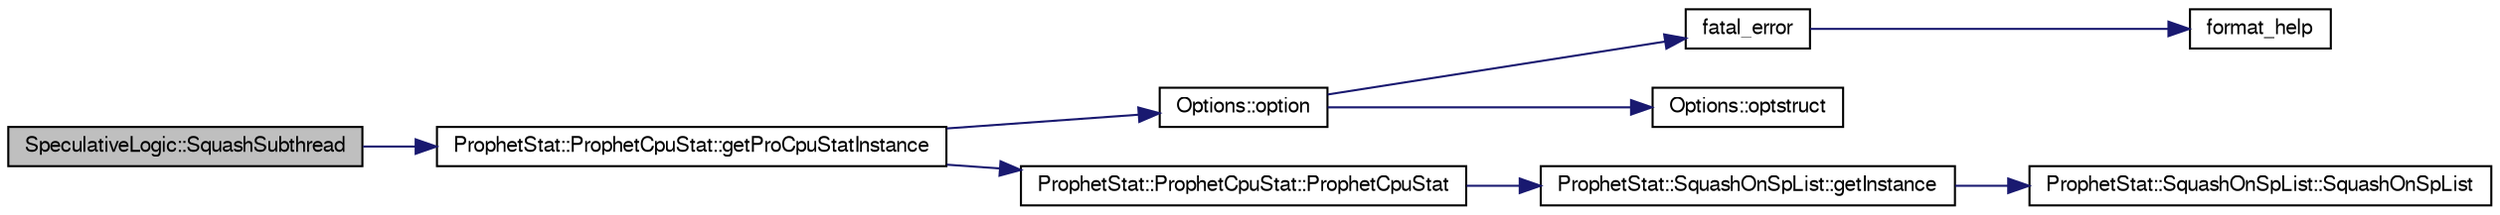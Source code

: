 digraph G
{
  edge [fontname="FreeSans",fontsize="10",labelfontname="FreeSans",labelfontsize="10"];
  node [fontname="FreeSans",fontsize="10",shape=record];
  rankdir=LR;
  Node1 [label="SpeculativeLogic::SquashSubthread",height=0.2,width=0.4,color="black", fillcolor="grey75", style="filled" fontcolor="black"];
  Node1 -> Node2 [color="midnightblue",fontsize="10",style="solid"];
  Node2 [label="ProphetStat::ProphetCpuStat::getProCpuStatInstance",height=0.2,width=0.4,color="black", fillcolor="white", style="filled",URL="$classProphetStat_1_1ProphetCpuStat.html#a1dfee1a62c17b8e9035b68563368702e"];
  Node2 -> Node3 [color="midnightblue",fontsize="10",style="solid"];
  Node3 [label="Options::option",height=0.2,width=0.4,color="black", fillcolor="white", style="filled",URL="$classOptions.html#a3a535c4c76588d00f62c9817bc0ff63b"];
  Node3 -> Node4 [color="midnightblue",fontsize="10",style="solid"];
  Node4 [label="fatal_error",height=0.2,width=0.4,color="black", fillcolor="white", style="filled",URL="$error_8cc.html#ab5b64997b285ceb84915e7f321b4db20"];
  Node4 -> Node5 [color="midnightblue",fontsize="10",style="solid"];
  Node5 [label="format_help",height=0.2,width=0.4,color="black", fillcolor="white", style="filled",URL="$error_8cc.html#aa182c84a77010100b5b8a15b1ff22e70"];
  Node3 -> Node6 [color="midnightblue",fontsize="10",style="solid"];
  Node6 [label="Options::optstruct",height=0.2,width=0.4,color="black", fillcolor="white", style="filled",URL="$classOptions.html#a4a9be4a96d5b12a8abb469fef02af7ee"];
  Node2 -> Node7 [color="midnightblue",fontsize="10",style="solid"];
  Node7 [label="ProphetStat::ProphetCpuStat::ProphetCpuStat",height=0.2,width=0.4,color="black", fillcolor="white", style="filled",URL="$classProphetStat_1_1ProphetCpuStat.html#aa31ca8b7cbaa45a3fd2260a2ac5a17f4"];
  Node7 -> Node8 [color="midnightblue",fontsize="10",style="solid"];
  Node8 [label="ProphetStat::SquashOnSpList::getInstance",height=0.2,width=0.4,color="black", fillcolor="white", style="filled",URL="$classProphetStat_1_1SquashOnSpList.html#a7ab26166ecb4d874d08b565c287e7124"];
  Node8 -> Node9 [color="midnightblue",fontsize="10",style="solid"];
  Node9 [label="ProphetStat::SquashOnSpList::SquashOnSpList",height=0.2,width=0.4,color="black", fillcolor="white", style="filled",URL="$classProphetStat_1_1SquashOnSpList.html#abd011c56edcddd7a11e806c3174805bf"];
}
